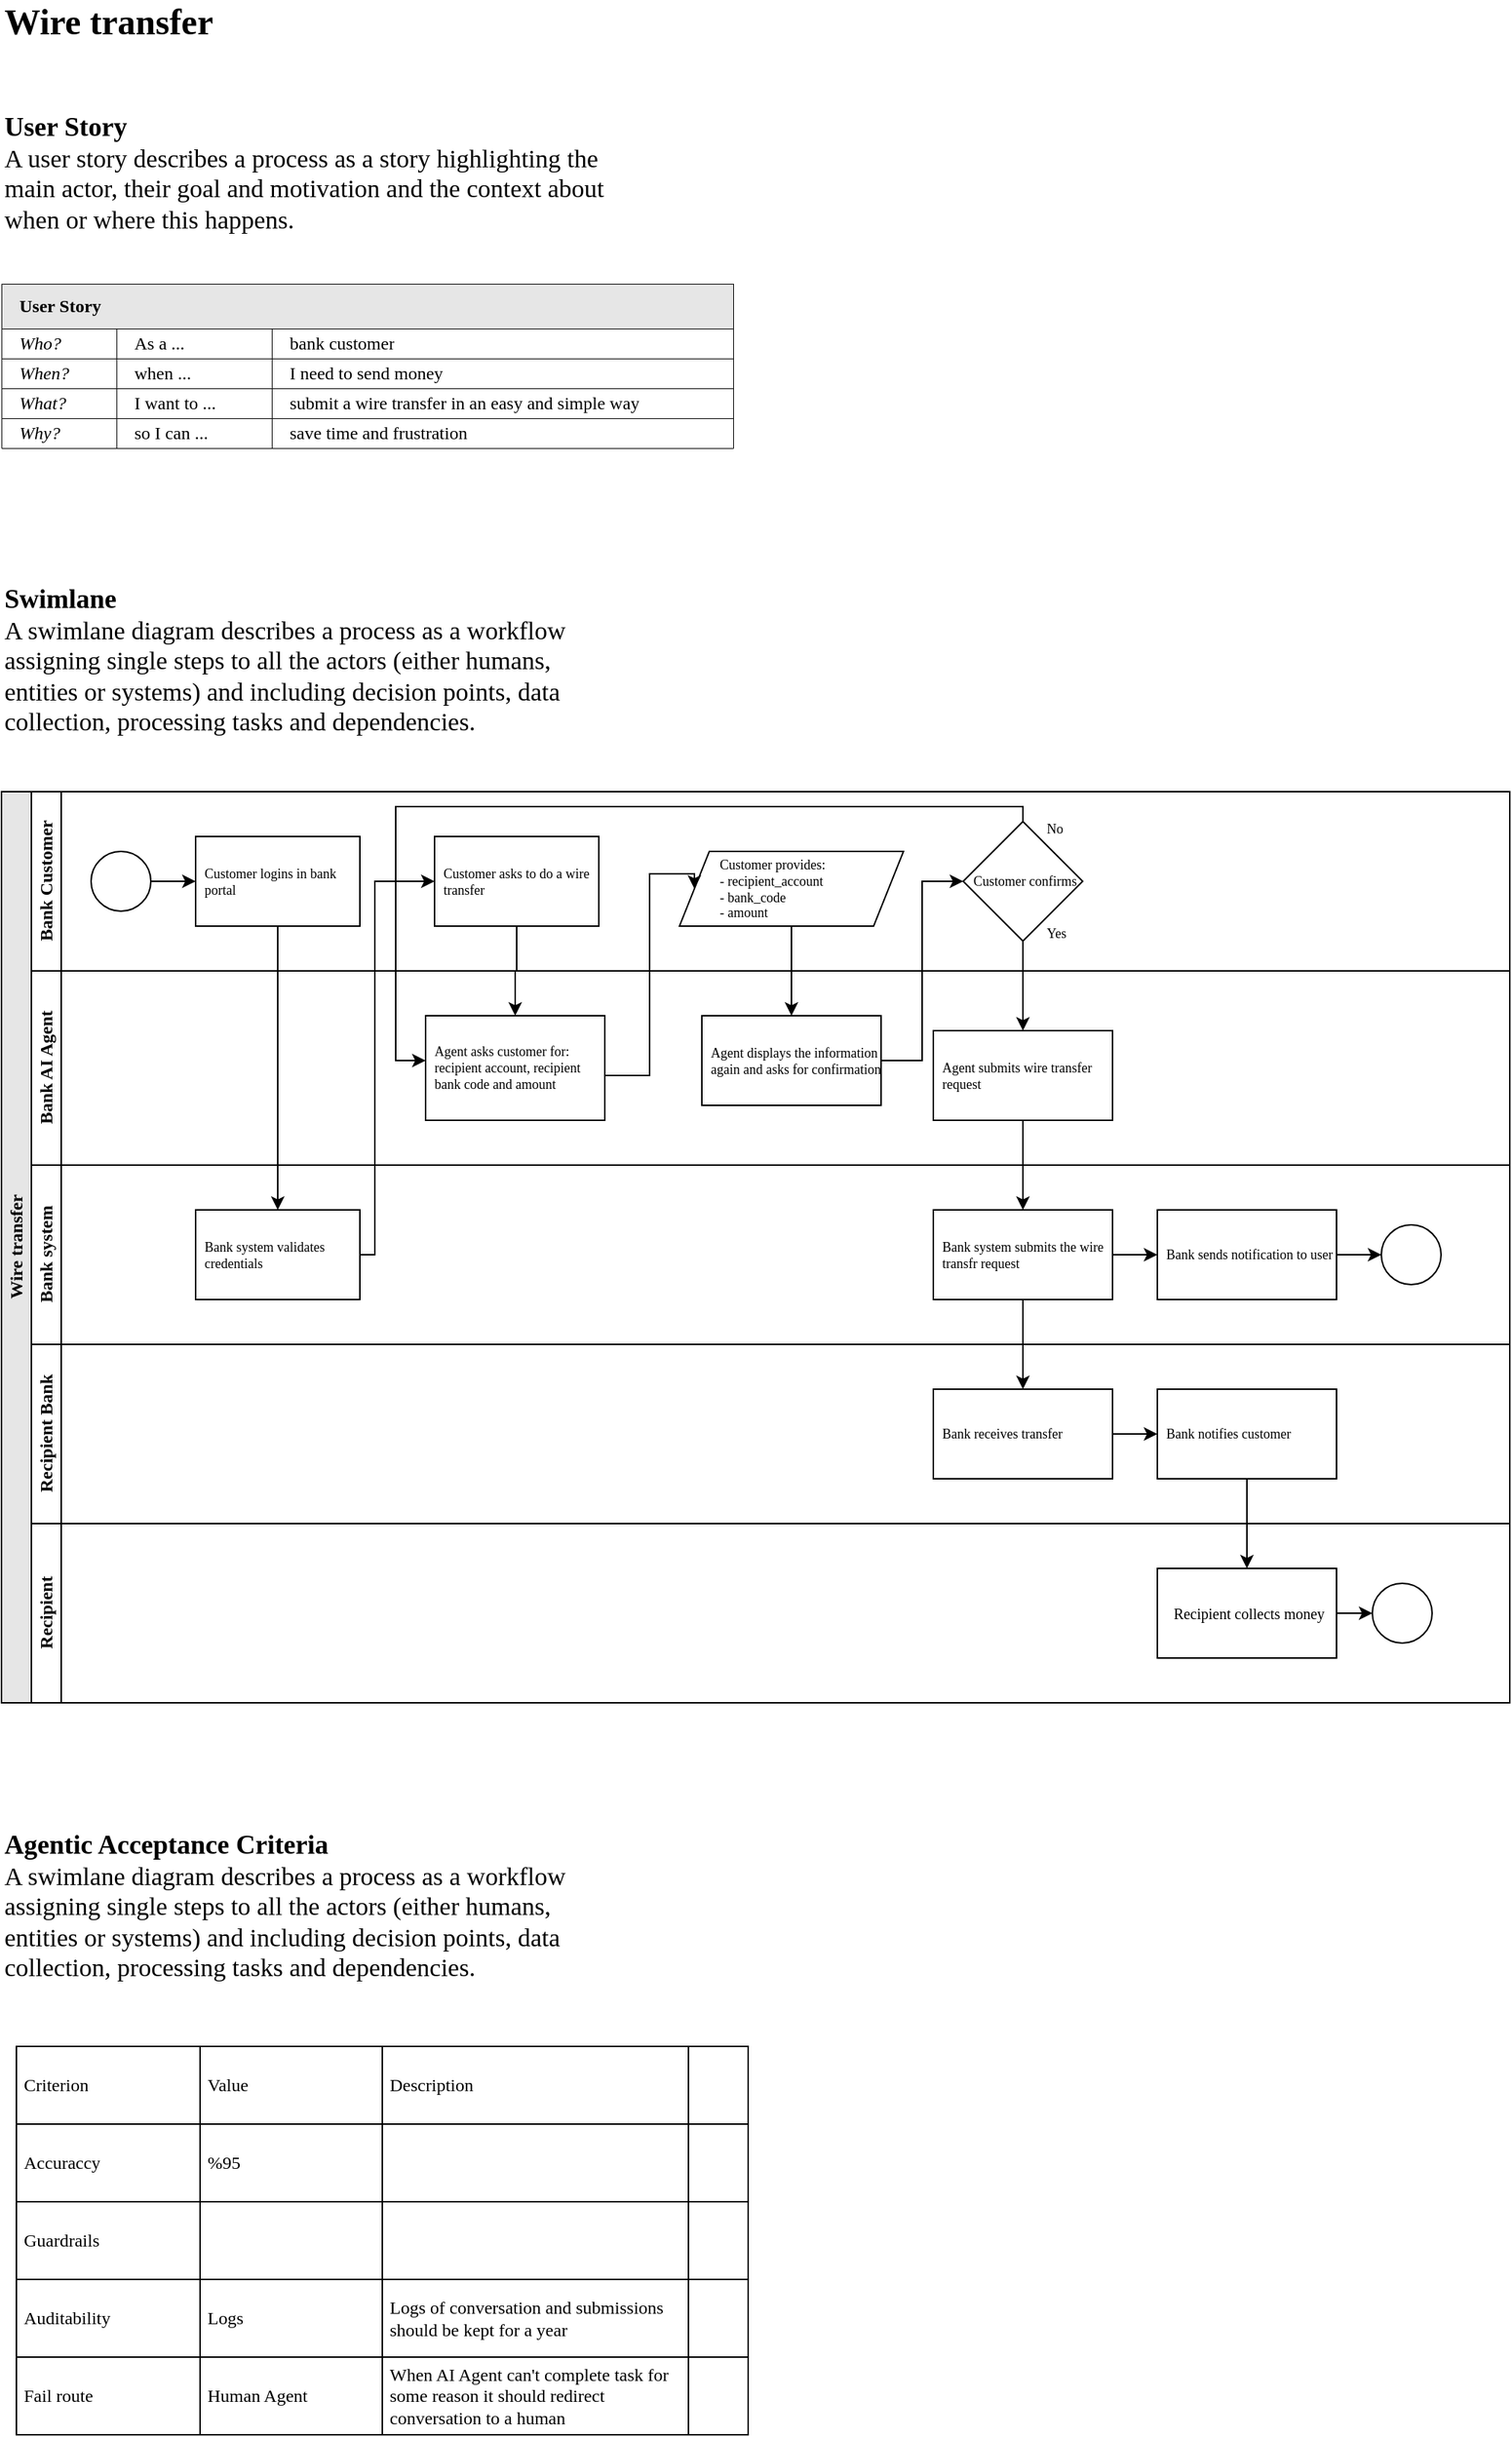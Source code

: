 <mxfile version="28.2.0">
  <diagram id="prtHgNgQTEPvFCAcTncT" name="Page-1">
    <mxGraphModel dx="2102" dy="1342" grid="1" gridSize="10" guides="1" tooltips="1" connect="1" arrows="1" fold="1" page="1" pageScale="1" pageWidth="827" pageHeight="1169" math="0" shadow="0">
      <root>
        <mxCell id="0" />
        <mxCell id="1" parent="0" />
        <mxCell id="dNxyNK7c78bLwvsdeMH5-19" value="Wire transfer" style="swimlane;html=1;childLayout=stackLayout;resizeParent=1;resizeParentMax=0;horizontal=0;startSize=20;horizontalStack=0;fontFamily=IBM Plex Sans;fontSource=https%3A%2F%2Ffonts.googleapis.com%2Fcss%3Ffamily%3DIBM%2BPlex%2BSans;fillColor=#E6E6E6;" parent="1" vertex="1">
          <mxGeometry x="50" y="570" width="1010" height="610" as="geometry" />
        </mxCell>
        <mxCell id="prQDkEr1eViR26II4pkI-5" value="Bank Customer" style="swimlane;html=1;startSize=20;horizontal=0;fontFamily=IBM Plex Sans;fontSource=https%3A%2F%2Ffonts.googleapis.com%2Fcss%3Ffamily%3DIBM%2BPlex%2BSans;" vertex="1" parent="dNxyNK7c78bLwvsdeMH5-19">
          <mxGeometry x="20" width="990" height="120" as="geometry" />
        </mxCell>
        <mxCell id="prQDkEr1eViR26II4pkI-70" style="edgeStyle=orthogonalEdgeStyle;rounded=0;orthogonalLoop=1;jettySize=auto;html=1;" edge="1" parent="prQDkEr1eViR26II4pkI-5" source="dNxyNK7c78bLwvsdeMH5-23" target="prQDkEr1eViR26II4pkI-68">
          <mxGeometry relative="1" as="geometry" />
        </mxCell>
        <mxCell id="dNxyNK7c78bLwvsdeMH5-23" value="" style="ellipse;whiteSpace=wrap;html=1;fontFamily=IBM Plex Sans;fontSource=https%3A%2F%2Ffonts.googleapis.com%2Fcss%3Ffamily%3DIBM%2BPlex%2BSans;spacingRight=0;spacingLeft=4;" parent="prQDkEr1eViR26II4pkI-5" vertex="1">
          <mxGeometry x="40" y="40" width="40" height="40" as="geometry" />
        </mxCell>
        <mxCell id="dNxyNK7c78bLwvsdeMH5-24" value="Customer asks to do a wire transfer" style="rounded=0;whiteSpace=wrap;html=1;fontFamily=IBM Plex Sans;fontSize=9;fontColor=#000000;align=left;fontSource=https%3A%2F%2Ffonts.googleapis.com%2Fcss%3Ffamily%3DIBM%2BPlex%2BSans;spacingRight=0;spacingLeft=4;" parent="prQDkEr1eViR26II4pkI-5" vertex="1">
          <mxGeometry x="270" y="30" width="110" height="60" as="geometry" />
        </mxCell>
        <mxCell id="prQDkEr1eViR26II4pkI-15" value="Customer confirms" style="rhombus;whiteSpace=wrap;html=1;fontFamily=IBM Plex Sans;fontSource=https%3A%2F%2Ffonts.googleapis.com%2Fcss%3Ffamily%3DIBM%2BPlex%2BSans;fontSize=9;align=center;spacingRight=0;spacingLeft=3;" vertex="1" parent="prQDkEr1eViR26II4pkI-5">
          <mxGeometry x="624" y="20" width="80" height="80" as="geometry" />
        </mxCell>
        <mxCell id="prQDkEr1eViR26II4pkI-21" value="&lt;div style=&quot;margin-right: 0px; margin-top: 0px; padding-right: 0px; padding-left: 0px;&quot;&gt;Customer provides:&amp;nbsp;&lt;br&gt;- recipient_account&lt;br&gt;- bank_code&lt;br&gt;- amount&lt;/div&gt;" style="shape=parallelogram;perimeter=parallelogramPerimeter;whiteSpace=wrap;html=1;fixedSize=1;align=left;fontFamily=IBM Plex Sans;fontSource=https%3A%2F%2Ffonts.googleapis.com%2Fcss%3Ffamily%3DIBM%2BPlex%2BSans;fontSize=9;spacingRight=0;spacingLeft=25;" vertex="1" parent="prQDkEr1eViR26II4pkI-5">
          <mxGeometry x="434" y="40" width="150" height="50" as="geometry" />
        </mxCell>
        <mxCell id="prQDkEr1eViR26II4pkI-23" value="No" style="text;html=1;align=left;verticalAlign=middle;whiteSpace=wrap;rounded=0;fontFamily=IBM Plex Sans;fontSource=https%3A%2F%2Ffonts.googleapis.com%2Fcss%3Ffamily%3DIBM%2BPlex%2BSans;fontSize=9;spacingRight=0;spacingLeft=4;" vertex="1" parent="prQDkEr1eViR26II4pkI-5">
          <mxGeometry x="674" y="10" width="60" height="30" as="geometry" />
        </mxCell>
        <mxCell id="prQDkEr1eViR26II4pkI-24" value="Yes" style="text;html=1;align=left;verticalAlign=middle;whiteSpace=wrap;rounded=0;fontFamily=IBM Plex Sans;fontSource=https%3A%2F%2Ffonts.googleapis.com%2Fcss%3Ffamily%3DIBM%2BPlex%2BSans;fontSize=9;spacingRight=0;spacingLeft=4;" vertex="1" parent="prQDkEr1eViR26II4pkI-5">
          <mxGeometry x="674" y="80" width="60" height="30" as="geometry" />
        </mxCell>
        <mxCell id="prQDkEr1eViR26II4pkI-68" value="Customer logins in bank portal" style="rounded=0;whiteSpace=wrap;html=1;fontFamily=IBM Plex Sans;fontSize=9;fontColor=#000000;align=left;fontSource=https%3A%2F%2Ffonts.googleapis.com%2Fcss%3Ffamily%3DIBM%2BPlex%2BSans;spacingRight=0;spacingLeft=4;" vertex="1" parent="prQDkEr1eViR26II4pkI-5">
          <mxGeometry x="110" y="30" width="110" height="60" as="geometry" />
        </mxCell>
        <mxCell id="dNxyNK7c78bLwvsdeMH5-20" value="Bank AI Agent" style="swimlane;html=1;startSize=20;horizontal=0;fontFamily=IBM Plex Sans;fontSource=https%3A%2F%2Ffonts.googleapis.com%2Fcss%3Ffamily%3DIBM%2BPlex%2BSans;" parent="dNxyNK7c78bLwvsdeMH5-19" vertex="1">
          <mxGeometry x="20" y="120" width="990" height="130" as="geometry" />
        </mxCell>
        <mxCell id="prQDkEr1eViR26II4pkI-6" value="Agent asks customer for: recipient account, recipient bank code and amount" style="rounded=0;whiteSpace=wrap;html=1;fontFamily=IBM Plex Sans;fontSource=https%3A%2F%2Ffonts.googleapis.com%2Fcss%3Ffamily%3DIBM%2BPlex%2BSans;fontSize=9;align=left;spacingRight=0;spacingLeft=4;" vertex="1" parent="dNxyNK7c78bLwvsdeMH5-20">
          <mxGeometry x="264" y="30" width="120" height="70" as="geometry" />
        </mxCell>
        <mxCell id="prQDkEr1eViR26II4pkI-12" value="Agent displays the information again and asks for confirmation" style="rounded=0;whiteSpace=wrap;html=1;fontFamily=IBM Plex Sans;fontSource=https%3A%2F%2Ffonts.googleapis.com%2Fcss%3Ffamily%3DIBM%2BPlex%2BSans;fontSize=9;align=left;spacingRight=0;spacingLeft=4;" vertex="1" parent="dNxyNK7c78bLwvsdeMH5-20">
          <mxGeometry x="449" y="30" width="120" height="60" as="geometry" />
        </mxCell>
        <mxCell id="prQDkEr1eViR26II4pkI-17" value="Agent submits wire transfer request" style="rounded=0;whiteSpace=wrap;html=1;fontFamily=IBM Plex Sans;fontSource=https%3A%2F%2Ffonts.googleapis.com%2Fcss%3Ffamily%3DIBM%2BPlex%2BSans;fontSize=9;align=left;spacingRight=0;spacingLeft=4;" vertex="1" parent="dNxyNK7c78bLwvsdeMH5-20">
          <mxGeometry x="604" y="40" width="120" height="60" as="geometry" />
        </mxCell>
        <mxCell id="dNxyNK7c78bLwvsdeMH5-21" value="Bank system" style="swimlane;html=1;startSize=20;horizontal=0;fontFamily=IBM Plex Sans;fontSource=https%3A%2F%2Ffonts.googleapis.com%2Fcss%3Ffamily%3DIBM%2BPlex%2BSans;" parent="dNxyNK7c78bLwvsdeMH5-19" vertex="1">
          <mxGeometry x="20" y="250" width="990" height="120" as="geometry" />
        </mxCell>
        <mxCell id="prQDkEr1eViR26II4pkI-61" style="edgeStyle=orthogonalEdgeStyle;rounded=0;orthogonalLoop=1;jettySize=auto;html=1;entryX=0;entryY=0.5;entryDx=0;entryDy=0;" edge="1" parent="dNxyNK7c78bLwvsdeMH5-21" source="prQDkEr1eViR26II4pkI-18" target="prQDkEr1eViR26II4pkI-60">
          <mxGeometry relative="1" as="geometry" />
        </mxCell>
        <mxCell id="prQDkEr1eViR26II4pkI-18" value="Bank system submits the wire transfr request" style="rounded=0;whiteSpace=wrap;html=1;fontFamily=IBM Plex Sans;fontSource=https%3A%2F%2Ffonts.googleapis.com%2Fcss%3Ffamily%3DIBM%2BPlex%2BSans;fontSize=9;align=left;spacingRight=0;spacingLeft=4;" vertex="1" parent="dNxyNK7c78bLwvsdeMH5-21">
          <mxGeometry x="604" y="30" width="120" height="60" as="geometry" />
        </mxCell>
        <mxCell id="prQDkEr1eViR26II4pkI-67" style="edgeStyle=orthogonalEdgeStyle;rounded=0;orthogonalLoop=1;jettySize=auto;html=1;" edge="1" parent="dNxyNK7c78bLwvsdeMH5-21" source="prQDkEr1eViR26II4pkI-60" target="prQDkEr1eViR26II4pkI-66">
          <mxGeometry relative="1" as="geometry" />
        </mxCell>
        <mxCell id="prQDkEr1eViR26II4pkI-60" value="Bank sends notification to user" style="rounded=0;whiteSpace=wrap;html=1;fontFamily=IBM Plex Sans;fontSource=https%3A%2F%2Ffonts.googleapis.com%2Fcss%3Ffamily%3DIBM%2BPlex%2BSans;fontSize=9;align=left;spacingRight=0;spacingLeft=4;" vertex="1" parent="dNxyNK7c78bLwvsdeMH5-21">
          <mxGeometry x="754" y="30" width="120" height="60" as="geometry" />
        </mxCell>
        <mxCell id="prQDkEr1eViR26II4pkI-66" value="" style="ellipse;whiteSpace=wrap;html=1;fontFamily=IBM Plex Sans;fontSource=https%3A%2F%2Ffonts.googleapis.com%2Fcss%3Ffamily%3DIBM%2BPlex%2BSans;spacingRight=0;spacingLeft=4;" vertex="1" parent="dNxyNK7c78bLwvsdeMH5-21">
          <mxGeometry x="904" y="40" width="40" height="40" as="geometry" />
        </mxCell>
        <mxCell id="prQDkEr1eViR26II4pkI-69" value="Bank system validates credentials" style="rounded=0;whiteSpace=wrap;html=1;fontFamily=IBM Plex Sans;fontSize=9;fontColor=#000000;align=left;fontSource=https%3A%2F%2Ffonts.googleapis.com%2Fcss%3Ffamily%3DIBM%2BPlex%2BSans;spacingRight=0;spacingLeft=4;" vertex="1" parent="dNxyNK7c78bLwvsdeMH5-21">
          <mxGeometry x="110" y="30" width="110" height="60" as="geometry" />
        </mxCell>
        <mxCell id="prQDkEr1eViR26II4pkI-28" value="Recipient Bank" style="swimlane;html=1;startSize=20;horizontal=0;fontFamily=IBM Plex Sans;fontSource=https%3A%2F%2Ffonts.googleapis.com%2Fcss%3Ffamily%3DIBM%2BPlex%2BSans;" vertex="1" parent="dNxyNK7c78bLwvsdeMH5-19">
          <mxGeometry x="20" y="370" width="990" height="120" as="geometry" />
        </mxCell>
        <mxCell id="prQDkEr1eViR26II4pkI-62" style="edgeStyle=orthogonalEdgeStyle;rounded=0;orthogonalLoop=1;jettySize=auto;html=1;" edge="1" parent="prQDkEr1eViR26II4pkI-28" source="prQDkEr1eViR26II4pkI-30" target="prQDkEr1eViR26II4pkI-59">
          <mxGeometry relative="1" as="geometry" />
        </mxCell>
        <mxCell id="prQDkEr1eViR26II4pkI-30" value="Bank receives transfer" style="rounded=0;whiteSpace=wrap;html=1;fontFamily=IBM Plex Sans;fontSource=https%3A%2F%2Ffonts.googleapis.com%2Fcss%3Ffamily%3DIBM%2BPlex%2BSans;fontSize=9;align=left;spacingRight=0;spacingLeft=4;" vertex="1" parent="prQDkEr1eViR26II4pkI-28">
          <mxGeometry x="604" y="30" width="120" height="60" as="geometry" />
        </mxCell>
        <mxCell id="prQDkEr1eViR26II4pkI-59" value="Bank notifies customer" style="rounded=0;whiteSpace=wrap;html=1;fontFamily=IBM Plex Sans;fontSource=https%3A%2F%2Ffonts.googleapis.com%2Fcss%3Ffamily%3DIBM%2BPlex%2BSans;fontSize=9;align=left;spacingRight=0;spacingLeft=4;" vertex="1" parent="prQDkEr1eViR26II4pkI-28">
          <mxGeometry x="754" y="30" width="120" height="60" as="geometry" />
        </mxCell>
        <mxCell id="prQDkEr1eViR26II4pkI-31" value="Recipient" style="swimlane;html=1;startSize=20;horizontal=0;fontFamily=IBM Plex Sans;fontSource=https%3A%2F%2Ffonts.googleapis.com%2Fcss%3Ffamily%3DIBM%2BPlex%2BSans;" vertex="1" parent="dNxyNK7c78bLwvsdeMH5-19">
          <mxGeometry x="20" y="490" width="990" height="120" as="geometry" />
        </mxCell>
        <mxCell id="prQDkEr1eViR26II4pkI-57" value="" style="ellipse;whiteSpace=wrap;html=1;fontFamily=IBM Plex Sans;fontSource=https%3A%2F%2Ffonts.googleapis.com%2Fcss%3Ffamily%3DIBM%2BPlex%2BSans;spacingRight=0;spacingLeft=4;" vertex="1" parent="prQDkEr1eViR26II4pkI-31">
          <mxGeometry x="898" y="40" width="40" height="40" as="geometry" />
        </mxCell>
        <mxCell id="prQDkEr1eViR26II4pkI-65" style="edgeStyle=orthogonalEdgeStyle;rounded=0;orthogonalLoop=1;jettySize=auto;html=1;exitX=1;exitY=0.5;exitDx=0;exitDy=0;entryX=0;entryY=0.5;entryDx=0;entryDy=0;" edge="1" parent="prQDkEr1eViR26II4pkI-31" source="prQDkEr1eViR26II4pkI-63" target="prQDkEr1eViR26II4pkI-57">
          <mxGeometry relative="1" as="geometry" />
        </mxCell>
        <mxCell id="prQDkEr1eViR26II4pkI-63" value="Recipient collects money" style="rounded=0;whiteSpace=wrap;html=1;fontFamily=IBM Plex Sans;fontSource=https%3A%2F%2Ffonts.googleapis.com%2Fcss%3Ffamily%3DIBM%2BPlex%2BSans;fontSize=10;spacingLeft=3;" vertex="1" parent="prQDkEr1eViR26II4pkI-31">
          <mxGeometry x="754" y="30" width="120" height="60" as="geometry" />
        </mxCell>
        <mxCell id="prQDkEr1eViR26II4pkI-10" style="edgeStyle=orthogonalEdgeStyle;rounded=0;orthogonalLoop=1;jettySize=auto;html=1;exitX=0.5;exitY=1;exitDx=0;exitDy=0;entryX=0.5;entryY=0;entryDx=0;entryDy=0;fontFamily=IBM Plex Sans;fontSource=https%3A%2F%2Ffonts.googleapis.com%2Fcss%3Ffamily%3DIBM%2BPlex%2BSans;fontSize=9;align=left;spacingRight=0;spacingLeft=4;" edge="1" parent="dNxyNK7c78bLwvsdeMH5-19" source="dNxyNK7c78bLwvsdeMH5-24" target="prQDkEr1eViR26II4pkI-6">
          <mxGeometry relative="1" as="geometry" />
        </mxCell>
        <mxCell id="prQDkEr1eViR26II4pkI-16" style="edgeStyle=orthogonalEdgeStyle;rounded=0;orthogonalLoop=1;jettySize=auto;html=1;entryX=0;entryY=0.5;entryDx=0;entryDy=0;fontFamily=IBM Plex Sans;fontSource=https%3A%2F%2Ffonts.googleapis.com%2Fcss%3Ffamily%3DIBM%2BPlex%2BSans;fontSize=9;align=left;spacingRight=0;spacingLeft=4;" edge="1" parent="dNxyNK7c78bLwvsdeMH5-19" source="prQDkEr1eViR26II4pkI-12" target="prQDkEr1eViR26II4pkI-15">
          <mxGeometry relative="1" as="geometry" />
        </mxCell>
        <mxCell id="prQDkEr1eViR26II4pkI-20" style="edgeStyle=orthogonalEdgeStyle;rounded=0;orthogonalLoop=1;jettySize=auto;html=1;fontFamily=IBM Plex Sans;fontSource=https%3A%2F%2Ffonts.googleapis.com%2Fcss%3Ffamily%3DIBM%2BPlex%2BSans;fontSize=9;align=left;spacingRight=0;spacingLeft=4;" edge="1" parent="dNxyNK7c78bLwvsdeMH5-19" source="prQDkEr1eViR26II4pkI-15">
          <mxGeometry relative="1" as="geometry">
            <mxPoint x="284" y="180" as="targetPoint" />
            <Array as="points">
              <mxPoint x="684" y="10" />
              <mxPoint x="264" y="10" />
              <mxPoint x="264" y="180" />
              <mxPoint x="284" y="180" />
            </Array>
          </mxGeometry>
        </mxCell>
        <mxCell id="prQDkEr1eViR26II4pkI-22" style="edgeStyle=orthogonalEdgeStyle;rounded=0;orthogonalLoop=1;jettySize=auto;html=1;entryX=0;entryY=0.5;entryDx=0;entryDy=0;fontFamily=IBM Plex Sans;fontSource=https%3A%2F%2Ffonts.googleapis.com%2Fcss%3Ffamily%3DIBM%2BPlex%2BSans;fontSize=9;align=left;spacingRight=0;spacingLeft=4;" edge="1" parent="dNxyNK7c78bLwvsdeMH5-19" source="prQDkEr1eViR26II4pkI-6" target="prQDkEr1eViR26II4pkI-21">
          <mxGeometry relative="1" as="geometry">
            <Array as="points">
              <mxPoint x="434" y="190" />
              <mxPoint x="434" y="55" />
            </Array>
          </mxGeometry>
        </mxCell>
        <mxCell id="prQDkEr1eViR26II4pkI-25" style="edgeStyle=orthogonalEdgeStyle;rounded=0;orthogonalLoop=1;jettySize=auto;html=1;entryX=0.5;entryY=0;entryDx=0;entryDy=0;fontFamily=IBM Plex Sans;fontSource=https%3A%2F%2Ffonts.googleapis.com%2Fcss%3Ffamily%3DIBM%2BPlex%2BSans;fontSize=9;align=left;spacingRight=0;spacingLeft=4;" edge="1" parent="dNxyNK7c78bLwvsdeMH5-19" source="prQDkEr1eViR26II4pkI-15" target="prQDkEr1eViR26II4pkI-17">
          <mxGeometry relative="1" as="geometry" />
        </mxCell>
        <mxCell id="prQDkEr1eViR26II4pkI-26" style="edgeStyle=orthogonalEdgeStyle;rounded=0;orthogonalLoop=1;jettySize=auto;html=1;entryX=0.5;entryY=0;entryDx=0;entryDy=0;fontFamily=IBM Plex Sans;fontSource=https%3A%2F%2Ffonts.googleapis.com%2Fcss%3Ffamily%3DIBM%2BPlex%2BSans;fontSize=9;align=left;spacingRight=0;spacingLeft=4;" edge="1" parent="dNxyNK7c78bLwvsdeMH5-19" source="prQDkEr1eViR26II4pkI-17" target="prQDkEr1eViR26II4pkI-18">
          <mxGeometry relative="1" as="geometry" />
        </mxCell>
        <mxCell id="prQDkEr1eViR26II4pkI-27" style="edgeStyle=orthogonalEdgeStyle;rounded=0;orthogonalLoop=1;jettySize=auto;html=1;entryX=0.5;entryY=0;entryDx=0;entryDy=0;fontFamily=IBM Plex Sans;fontSource=https%3A%2F%2Ffonts.googleapis.com%2Fcss%3Ffamily%3DIBM%2BPlex%2BSans;fontSize=9;align=left;spacingRight=0;spacingLeft=4;" edge="1" parent="dNxyNK7c78bLwvsdeMH5-19" source="prQDkEr1eViR26II4pkI-21" target="prQDkEr1eViR26II4pkI-12">
          <mxGeometry relative="1" as="geometry" />
        </mxCell>
        <mxCell id="prQDkEr1eViR26II4pkI-58" style="edgeStyle=orthogonalEdgeStyle;rounded=0;orthogonalLoop=1;jettySize=auto;html=1;entryX=0.5;entryY=0;entryDx=0;entryDy=0;" edge="1" parent="dNxyNK7c78bLwvsdeMH5-19" source="prQDkEr1eViR26II4pkI-18" target="prQDkEr1eViR26II4pkI-30">
          <mxGeometry relative="1" as="geometry" />
        </mxCell>
        <mxCell id="prQDkEr1eViR26II4pkI-64" style="edgeStyle=orthogonalEdgeStyle;rounded=0;orthogonalLoop=1;jettySize=auto;html=1;entryX=0.5;entryY=0;entryDx=0;entryDy=0;" edge="1" parent="dNxyNK7c78bLwvsdeMH5-19" source="prQDkEr1eViR26II4pkI-59" target="prQDkEr1eViR26II4pkI-63">
          <mxGeometry relative="1" as="geometry" />
        </mxCell>
        <mxCell id="prQDkEr1eViR26II4pkI-71" style="edgeStyle=orthogonalEdgeStyle;rounded=0;orthogonalLoop=1;jettySize=auto;html=1;entryX=0.5;entryY=0;entryDx=0;entryDy=0;" edge="1" parent="dNxyNK7c78bLwvsdeMH5-19" source="prQDkEr1eViR26II4pkI-68" target="prQDkEr1eViR26II4pkI-69">
          <mxGeometry relative="1" as="geometry" />
        </mxCell>
        <mxCell id="prQDkEr1eViR26II4pkI-73" style="edgeStyle=orthogonalEdgeStyle;rounded=0;orthogonalLoop=1;jettySize=auto;html=1;entryX=0;entryY=0.5;entryDx=0;entryDy=0;" edge="1" parent="dNxyNK7c78bLwvsdeMH5-19" source="prQDkEr1eViR26II4pkI-69" target="dNxyNK7c78bLwvsdeMH5-24">
          <mxGeometry relative="1" as="geometry">
            <Array as="points">
              <mxPoint x="250" y="310" />
              <mxPoint x="250" y="60" />
            </Array>
          </mxGeometry>
        </mxCell>
        <mxCell id="prQDkEr1eViR26II4pkI-74" value="&lt;div align=&quot;left&quot;&gt;Wire transfer&lt;/div&gt;" style="text;html=1;align=left;verticalAlign=middle;whiteSpace=wrap;rounded=0;fontFamily=IBM Plex Sans;fontSource=https%3A%2F%2Ffonts.googleapis.com%2Fcss%3Ffamily%3DIBM%2BPlex%2BSans;fontStyle=1;fontSize=24;" vertex="1" parent="1">
          <mxGeometry x="50" y="40" width="160" height="30" as="geometry" />
        </mxCell>
        <mxCell id="prQDkEr1eViR26II4pkI-75" value="" style="group;fontFamily=IBM Plex Sans;fontSource=https%3A%2F%2Ffonts.googleapis.com%2Fcss%3Ffamily%3DIBM%2BPlex%2BSans;" vertex="1" connectable="0" parent="1">
          <mxGeometry x="50" y="230" width="490" height="110" as="geometry" />
        </mxCell>
        <mxCell id="prQDkEr1eViR26II4pkI-76" value="&lt;div align=&quot;left&quot;&gt;User Story&lt;/div&gt;" style="rounded=0;whiteSpace=wrap;html=1;strokeWidth=0.5;align=left;spacingLeft=10;fillStyle=solid;gradientColor=none;fillColor=light-dark(#E6E6E6,#EDEDED);fontStyle=1;fontFamily=IBM Plex Sans;fontSource=https%3A%2F%2Ffonts.googleapis.com%2Fcss%3Ffamily%3DIBM%2BPlex%2BSans;" vertex="1" parent="prQDkEr1eViR26II4pkI-75">
          <mxGeometry width="490" height="30" as="geometry" />
        </mxCell>
        <mxCell id="prQDkEr1eViR26II4pkI-77" value="" style="shape=table;startSize=0;container=1;collapsible=0;childLayout=tableLayout;strokeWidth=0.5;fontFamily=IBM Plex Sans;fontSource=https%3A%2F%2Ffonts.googleapis.com%2Fcss%3Ffamily%3DIBM%2BPlex%2BSans;" vertex="1" parent="prQDkEr1eViR26II4pkI-75">
          <mxGeometry y="30" width="490" height="80" as="geometry" />
        </mxCell>
        <mxCell id="prQDkEr1eViR26II4pkI-78" value="" style="shape=tableRow;horizontal=0;startSize=0;swimlaneHead=0;swimlaneBody=0;strokeColor=inherit;top=0;left=0;bottom=0;right=0;collapsible=0;dropTarget=0;fillColor=none;points=[[0,0.5],[1,0.5]];portConstraint=eastwest;strokeWidth=0.5;fontFamily=IBM Plex Sans;fontSource=https%3A%2F%2Ffonts.googleapis.com%2Fcss%3Ffamily%3DIBM%2BPlex%2BSans;" vertex="1" parent="prQDkEr1eViR26II4pkI-77">
          <mxGeometry width="490" height="20" as="geometry" />
        </mxCell>
        <mxCell id="prQDkEr1eViR26II4pkI-79" value="Who?&amp;nbsp;" style="shape=partialRectangle;html=1;whiteSpace=wrap;connectable=0;strokeColor=inherit;overflow=hidden;fillColor=none;top=0;left=0;bottom=0;right=0;pointerEvents=1;align=left;spacingLeft=10;strokeWidth=0.5;fontFamily=IBM Plex Sans;fontSource=https%3A%2F%2Ffonts.googleapis.com%2Fcss%3Ffamily%3DIBM%2BPlex%2BSans;fontStyle=2" vertex="1" parent="prQDkEr1eViR26II4pkI-78">
          <mxGeometry width="77" height="20" as="geometry">
            <mxRectangle width="77" height="20" as="alternateBounds" />
          </mxGeometry>
        </mxCell>
        <mxCell id="prQDkEr1eViR26II4pkI-80" value="As a ..." style="shape=partialRectangle;html=1;whiteSpace=wrap;connectable=0;strokeColor=inherit;overflow=hidden;fillColor=none;top=0;left=0;bottom=0;right=0;pointerEvents=1;align=left;spacingLeft=10;strokeWidth=0.5;fontFamily=IBM Plex Sans;fontSource=https%3A%2F%2Ffonts.googleapis.com%2Fcss%3Ffamily%3DIBM%2BPlex%2BSans;" vertex="1" parent="prQDkEr1eViR26II4pkI-78">
          <mxGeometry x="77" width="104" height="20" as="geometry">
            <mxRectangle width="104" height="20" as="alternateBounds" />
          </mxGeometry>
        </mxCell>
        <mxCell id="prQDkEr1eViR26II4pkI-81" value="bank customer" style="shape=partialRectangle;html=1;whiteSpace=wrap;connectable=0;strokeColor=inherit;overflow=hidden;fillColor=none;top=0;left=0;bottom=0;right=0;pointerEvents=1;align=left;spacingLeft=10;strokeWidth=0.5;fontFamily=IBM Plex Sans;fontSource=https%3A%2F%2Ffonts.googleapis.com%2Fcss%3Ffamily%3DIBM%2BPlex%2BSans;" vertex="1" parent="prQDkEr1eViR26II4pkI-78">
          <mxGeometry x="181" width="309" height="20" as="geometry">
            <mxRectangle width="309" height="20" as="alternateBounds" />
          </mxGeometry>
        </mxCell>
        <mxCell id="prQDkEr1eViR26II4pkI-82" value="" style="shape=tableRow;horizontal=0;startSize=0;swimlaneHead=0;swimlaneBody=0;strokeColor=inherit;top=0;left=0;bottom=0;right=0;collapsible=0;dropTarget=0;fillColor=none;points=[[0,0.5],[1,0.5]];portConstraint=eastwest;strokeWidth=0.5;fontFamily=IBM Plex Sans;fontSource=https%3A%2F%2Ffonts.googleapis.com%2Fcss%3Ffamily%3DIBM%2BPlex%2BSans;" vertex="1" parent="prQDkEr1eViR26II4pkI-77">
          <mxGeometry y="20" width="490" height="20" as="geometry" />
        </mxCell>
        <mxCell id="prQDkEr1eViR26II4pkI-83" value="&lt;i&gt;When?&amp;nbsp;&lt;/i&gt;" style="shape=partialRectangle;html=1;whiteSpace=wrap;connectable=0;strokeColor=inherit;overflow=hidden;fillColor=none;top=0;left=0;bottom=0;right=0;pointerEvents=1;align=left;spacingLeft=10;strokeWidth=0.5;fontFamily=IBM Plex Sans;fontSource=https%3A%2F%2Ffonts.googleapis.com%2Fcss%3Ffamily%3DIBM%2BPlex%2BSans;" vertex="1" parent="prQDkEr1eViR26II4pkI-82">
          <mxGeometry width="77" height="20" as="geometry">
            <mxRectangle width="77" height="20" as="alternateBounds" />
          </mxGeometry>
        </mxCell>
        <mxCell id="prQDkEr1eViR26II4pkI-84" value="when ..." style="shape=partialRectangle;html=1;whiteSpace=wrap;connectable=0;strokeColor=inherit;overflow=hidden;fillColor=none;top=0;left=0;bottom=0;right=0;pointerEvents=1;align=left;spacingLeft=10;strokeWidth=0.5;fontFamily=IBM Plex Sans;fontSource=https%3A%2F%2Ffonts.googleapis.com%2Fcss%3Ffamily%3DIBM%2BPlex%2BSans;" vertex="1" parent="prQDkEr1eViR26II4pkI-82">
          <mxGeometry x="77" width="104" height="20" as="geometry">
            <mxRectangle width="104" height="20" as="alternateBounds" />
          </mxGeometry>
        </mxCell>
        <mxCell id="prQDkEr1eViR26II4pkI-85" value="I need to send money" style="shape=partialRectangle;html=1;whiteSpace=wrap;connectable=0;strokeColor=inherit;overflow=hidden;fillColor=none;top=0;left=0;bottom=0;right=0;pointerEvents=1;align=left;spacingLeft=10;strokeWidth=0.5;fontFamily=IBM Plex Sans;fontSource=https%3A%2F%2Ffonts.googleapis.com%2Fcss%3Ffamily%3DIBM%2BPlex%2BSans;" vertex="1" parent="prQDkEr1eViR26II4pkI-82">
          <mxGeometry x="181" width="309" height="20" as="geometry">
            <mxRectangle width="309" height="20" as="alternateBounds" />
          </mxGeometry>
        </mxCell>
        <mxCell id="prQDkEr1eViR26II4pkI-86" value="" style="shape=tableRow;horizontal=0;startSize=0;swimlaneHead=0;swimlaneBody=0;strokeColor=inherit;top=0;left=0;bottom=0;right=0;collapsible=0;dropTarget=0;fillColor=none;points=[[0,0.5],[1,0.5]];portConstraint=eastwest;strokeWidth=0.5;fontFamily=IBM Plex Sans;fontSource=https%3A%2F%2Ffonts.googleapis.com%2Fcss%3Ffamily%3DIBM%2BPlex%2BSans;" vertex="1" parent="prQDkEr1eViR26II4pkI-77">
          <mxGeometry y="40" width="490" height="20" as="geometry" />
        </mxCell>
        <mxCell id="prQDkEr1eViR26II4pkI-87" value="&lt;div&gt;What?&amp;nbsp;&lt;/div&gt;&lt;div&gt;&lt;br&gt;&lt;/div&gt;" style="shape=partialRectangle;html=1;whiteSpace=wrap;connectable=0;strokeColor=inherit;overflow=hidden;fillColor=none;top=0;left=0;bottom=0;right=0;pointerEvents=1;align=left;spacingLeft=10;strokeWidth=0.5;fontFamily=IBM Plex Sans;fontSource=https%3A%2F%2Ffonts.googleapis.com%2Fcss%3Ffamily%3DIBM%2BPlex%2BSans;fontStyle=2" vertex="1" parent="prQDkEr1eViR26II4pkI-86">
          <mxGeometry width="77" height="20" as="geometry">
            <mxRectangle width="77" height="20" as="alternateBounds" />
          </mxGeometry>
        </mxCell>
        <mxCell id="prQDkEr1eViR26II4pkI-88" value="I want to ..." style="shape=partialRectangle;html=1;whiteSpace=wrap;connectable=0;strokeColor=inherit;overflow=hidden;fillColor=none;top=0;left=0;bottom=0;right=0;pointerEvents=1;align=left;spacingLeft=10;strokeWidth=0.5;fontFamily=IBM Plex Sans;fontSource=https%3A%2F%2Ffonts.googleapis.com%2Fcss%3Ffamily%3DIBM%2BPlex%2BSans;" vertex="1" parent="prQDkEr1eViR26II4pkI-86">
          <mxGeometry x="77" width="104" height="20" as="geometry">
            <mxRectangle width="104" height="20" as="alternateBounds" />
          </mxGeometry>
        </mxCell>
        <mxCell id="prQDkEr1eViR26II4pkI-89" value="submit a wire transfer in an easy and simple way" style="shape=partialRectangle;html=1;whiteSpace=wrap;connectable=0;strokeColor=inherit;overflow=hidden;fillColor=none;top=0;left=0;bottom=0;right=0;pointerEvents=1;align=left;spacingLeft=10;strokeWidth=0.5;fontFamily=IBM Plex Sans;fontSource=https%3A%2F%2Ffonts.googleapis.com%2Fcss%3Ffamily%3DIBM%2BPlex%2BSans;" vertex="1" parent="prQDkEr1eViR26II4pkI-86">
          <mxGeometry x="181" width="309" height="20" as="geometry">
            <mxRectangle width="309" height="20" as="alternateBounds" />
          </mxGeometry>
        </mxCell>
        <mxCell id="prQDkEr1eViR26II4pkI-90" value="" style="shape=tableRow;horizontal=0;startSize=0;swimlaneHead=0;swimlaneBody=0;strokeColor=inherit;top=0;left=0;bottom=0;right=0;collapsible=0;dropTarget=0;fillColor=none;points=[[0,0.5],[1,0.5]];portConstraint=eastwest;strokeWidth=0.5;fontFamily=IBM Plex Sans;fontSource=https%3A%2F%2Ffonts.googleapis.com%2Fcss%3Ffamily%3DIBM%2BPlex%2BSans;" vertex="1" parent="prQDkEr1eViR26II4pkI-77">
          <mxGeometry y="60" width="490" height="20" as="geometry" />
        </mxCell>
        <mxCell id="prQDkEr1eViR26II4pkI-91" value="Why?&amp;nbsp;" style="shape=partialRectangle;html=1;whiteSpace=wrap;connectable=0;strokeColor=inherit;overflow=hidden;fillColor=none;top=0;left=0;bottom=0;right=0;pointerEvents=1;align=left;spacingLeft=10;strokeWidth=0.5;fontFamily=IBM Plex Sans;fontSource=https%3A%2F%2Ffonts.googleapis.com%2Fcss%3Ffamily%3DIBM%2BPlex%2BSans;fontStyle=2" vertex="1" parent="prQDkEr1eViR26II4pkI-90">
          <mxGeometry width="77" height="20" as="geometry">
            <mxRectangle width="77" height="20" as="alternateBounds" />
          </mxGeometry>
        </mxCell>
        <mxCell id="prQDkEr1eViR26II4pkI-92" value="so I can ..." style="shape=partialRectangle;html=1;whiteSpace=wrap;connectable=0;strokeColor=inherit;overflow=hidden;fillColor=none;top=0;left=0;bottom=0;right=0;pointerEvents=1;align=left;spacingLeft=10;strokeWidth=0.5;fontFamily=IBM Plex Sans;fontSource=https%3A%2F%2Ffonts.googleapis.com%2Fcss%3Ffamily%3DIBM%2BPlex%2BSans;" vertex="1" parent="prQDkEr1eViR26II4pkI-90">
          <mxGeometry x="77" width="104" height="20" as="geometry">
            <mxRectangle width="104" height="20" as="alternateBounds" />
          </mxGeometry>
        </mxCell>
        <mxCell id="prQDkEr1eViR26II4pkI-93" value="save time and frustration" style="shape=partialRectangle;html=1;whiteSpace=wrap;connectable=0;strokeColor=inherit;overflow=hidden;fillColor=none;top=0;left=0;bottom=0;right=0;pointerEvents=1;align=left;spacingLeft=10;strokeWidth=0.5;fontFamily=IBM Plex Sans;fontSource=https%3A%2F%2Ffonts.googleapis.com%2Fcss%3Ffamily%3DIBM%2BPlex%2BSans;" vertex="1" parent="prQDkEr1eViR26II4pkI-90">
          <mxGeometry x="181" width="309" height="20" as="geometry">
            <mxRectangle width="309" height="20" as="alternateBounds" />
          </mxGeometry>
        </mxCell>
        <mxCell id="prQDkEr1eViR26II4pkI-96" value="User Story" style="text;html=1;align=left;verticalAlign=middle;whiteSpace=wrap;rounded=0;fontFamily=IBM Plex Sans;fontSource=https%3A%2F%2Ffonts.googleapis.com%2Fcss%3Ffamily%3DIBM%2BPlex%2BSans;fontStyle=1;fontSize=18;" vertex="1" parent="1">
          <mxGeometry x="50" y="110" width="160" height="30" as="geometry" />
        </mxCell>
        <mxCell id="prQDkEr1eViR26II4pkI-97" value="&lt;div&gt;A user story describes a process as a story highlighting the main actor, their goal and motivation and the context about when or where this happens.&amp;nbsp;&lt;/div&gt;" style="text;html=1;align=left;verticalAlign=top;whiteSpace=wrap;rounded=0;fontFamily=IBM Plex Sans;fontSource=https%3A%2F%2Ffonts.googleapis.com%2Fcss%3Ffamily%3DIBM%2BPlex%2BSans;fontStyle=0;fontSize=17;labelPosition=center;verticalLabelPosition=middle;" vertex="1" parent="1">
          <mxGeometry x="50" y="130" width="420" height="70" as="geometry" />
        </mxCell>
        <mxCell id="prQDkEr1eViR26II4pkI-98" value="Swimlane" style="text;html=1;align=left;verticalAlign=middle;whiteSpace=wrap;rounded=0;fontFamily=IBM Plex Sans;fontSource=https%3A%2F%2Ffonts.googleapis.com%2Fcss%3Ffamily%3DIBM%2BPlex%2BSans;fontStyle=1;fontSize=18;" vertex="1" parent="1">
          <mxGeometry x="50" y="426" width="160" height="30" as="geometry" />
        </mxCell>
        <mxCell id="prQDkEr1eViR26II4pkI-99" value="A swimlane diagram describes a process as a workflow assigning single steps to all the actors (either humans, entities or systems) and including decision points, data collection, processing tasks and dependencies." style="text;html=1;align=left;verticalAlign=top;whiteSpace=wrap;rounded=0;fontFamily=IBM Plex Sans;fontSource=https%3A%2F%2Ffonts.googleapis.com%2Fcss%3Ffamily%3DIBM%2BPlex%2BSans;fontStyle=0;fontSize=17;labelPosition=center;verticalLabelPosition=middle;" vertex="1" parent="1">
          <mxGeometry x="50" y="446" width="420" height="70" as="geometry" />
        </mxCell>
        <mxCell id="prQDkEr1eViR26II4pkI-100" value="Agentic Acceptance Criteria" style="text;html=1;align=left;verticalAlign=middle;whiteSpace=wrap;rounded=0;fontFamily=IBM Plex Sans;fontSource=https%3A%2F%2Ffonts.googleapis.com%2Fcss%3Ffamily%3DIBM%2BPlex%2BSans;fontStyle=1;fontSize=18;" vertex="1" parent="1">
          <mxGeometry x="50" y="1260" width="320" height="30" as="geometry" />
        </mxCell>
        <mxCell id="prQDkEr1eViR26II4pkI-101" value="A swimlane diagram describes a process as a workflow assigning single steps to all the actors (either humans, entities or systems) and including decision points, data collection, processing tasks and dependencies." style="text;html=1;align=left;verticalAlign=top;whiteSpace=wrap;rounded=0;fontFamily=IBM Plex Sans;fontSource=https%3A%2F%2Ffonts.googleapis.com%2Fcss%3Ffamily%3DIBM%2BPlex%2BSans;fontStyle=0;fontSize=17;labelPosition=center;verticalLabelPosition=middle;" vertex="1" parent="1">
          <mxGeometry x="50" y="1280" width="420" height="70" as="geometry" />
        </mxCell>
        <mxCell id="prQDkEr1eViR26II4pkI-102" value="" style="shape=table;startSize=0;container=1;collapsible=0;childLayout=tableLayout;align=left;" vertex="1" parent="1">
          <mxGeometry x="60" y="1410" width="490" height="260" as="geometry" />
        </mxCell>
        <mxCell id="prQDkEr1eViR26II4pkI-103" value="" style="shape=tableRow;horizontal=0;startSize=0;swimlaneHead=0;swimlaneBody=0;strokeColor=inherit;top=0;left=0;bottom=0;right=0;collapsible=0;dropTarget=0;fillColor=none;points=[[0,0.5],[1,0.5]];portConstraint=eastwest;" vertex="1" parent="prQDkEr1eViR26II4pkI-102">
          <mxGeometry width="490" height="52" as="geometry" />
        </mxCell>
        <mxCell id="prQDkEr1eViR26II4pkI-104" value="Criterion" style="shape=partialRectangle;html=1;whiteSpace=wrap;connectable=0;strokeColor=inherit;overflow=hidden;fillColor=none;top=0;left=0;bottom=0;right=0;pointerEvents=1;fontFamily=IBM Plex Sans;fontSource=https%3A%2F%2Ffonts.googleapis.com%2Fcss%3Ffamily%3DIBM%2BPlex%2BSans;align=left;spacingLeft=3;" vertex="1" parent="prQDkEr1eViR26II4pkI-103">
          <mxGeometry width="123" height="52" as="geometry">
            <mxRectangle width="123" height="52" as="alternateBounds" />
          </mxGeometry>
        </mxCell>
        <mxCell id="prQDkEr1eViR26II4pkI-105" value="Value" style="shape=partialRectangle;html=1;whiteSpace=wrap;connectable=0;strokeColor=inherit;overflow=hidden;fillColor=none;top=0;left=0;bottom=0;right=0;pointerEvents=1;fontFamily=IBM Plex Sans;fontSource=https%3A%2F%2Ffonts.googleapis.com%2Fcss%3Ffamily%3DIBM%2BPlex%2BSans;align=left;spacingLeft=3;" vertex="1" parent="prQDkEr1eViR26II4pkI-103">
          <mxGeometry x="123" width="122" height="52" as="geometry">
            <mxRectangle width="122" height="52" as="alternateBounds" />
          </mxGeometry>
        </mxCell>
        <mxCell id="prQDkEr1eViR26II4pkI-106" value="Description" style="shape=partialRectangle;html=1;whiteSpace=wrap;connectable=0;strokeColor=inherit;overflow=hidden;fillColor=none;top=0;left=0;bottom=0;right=0;pointerEvents=1;fontFamily=IBM Plex Sans;fontSource=https%3A%2F%2Ffonts.googleapis.com%2Fcss%3Ffamily%3DIBM%2BPlex%2BSans;align=left;spacingLeft=3;" vertex="1" parent="prQDkEr1eViR26II4pkI-103">
          <mxGeometry x="245" width="205" height="52" as="geometry">
            <mxRectangle width="205" height="52" as="alternateBounds" />
          </mxGeometry>
        </mxCell>
        <mxCell id="prQDkEr1eViR26II4pkI-107" value="" style="shape=partialRectangle;html=1;whiteSpace=wrap;connectable=0;strokeColor=inherit;overflow=hidden;fillColor=none;top=0;left=0;bottom=0;right=0;pointerEvents=1;fontFamily=IBM Plex Sans;fontSource=https%3A%2F%2Ffonts.googleapis.com%2Fcss%3Ffamily%3DIBM%2BPlex%2BSans;align=left;spacingLeft=3;" vertex="1" parent="prQDkEr1eViR26II4pkI-103">
          <mxGeometry x="450" width="40" height="52" as="geometry">
            <mxRectangle width="40" height="52" as="alternateBounds" />
          </mxGeometry>
        </mxCell>
        <mxCell id="prQDkEr1eViR26II4pkI-108" value="" style="shape=tableRow;horizontal=0;startSize=0;swimlaneHead=0;swimlaneBody=0;strokeColor=inherit;top=0;left=0;bottom=0;right=0;collapsible=0;dropTarget=0;fillColor=none;points=[[0,0.5],[1,0.5]];portConstraint=eastwest;" vertex="1" parent="prQDkEr1eViR26II4pkI-102">
          <mxGeometry y="52" width="490" height="52" as="geometry" />
        </mxCell>
        <mxCell id="prQDkEr1eViR26II4pkI-109" value="Accuraccy" style="shape=partialRectangle;html=1;whiteSpace=wrap;connectable=0;strokeColor=inherit;overflow=hidden;fillColor=none;top=0;left=0;bottom=0;right=0;pointerEvents=1;fontFamily=IBM Plex Sans;fontSource=https%3A%2F%2Ffonts.googleapis.com%2Fcss%3Ffamily%3DIBM%2BPlex%2BSans;align=left;spacingLeft=3;" vertex="1" parent="prQDkEr1eViR26II4pkI-108">
          <mxGeometry width="123" height="52" as="geometry">
            <mxRectangle width="123" height="52" as="alternateBounds" />
          </mxGeometry>
        </mxCell>
        <mxCell id="prQDkEr1eViR26II4pkI-110" value="%95" style="shape=partialRectangle;html=1;whiteSpace=wrap;connectable=0;strokeColor=inherit;overflow=hidden;fillColor=none;top=0;left=0;bottom=0;right=0;pointerEvents=1;fontFamily=IBM Plex Sans;fontSource=https%3A%2F%2Ffonts.googleapis.com%2Fcss%3Ffamily%3DIBM%2BPlex%2BSans;align=left;spacingLeft=3;" vertex="1" parent="prQDkEr1eViR26II4pkI-108">
          <mxGeometry x="123" width="122" height="52" as="geometry">
            <mxRectangle width="122" height="52" as="alternateBounds" />
          </mxGeometry>
        </mxCell>
        <mxCell id="prQDkEr1eViR26II4pkI-111" value="" style="shape=partialRectangle;html=1;whiteSpace=wrap;connectable=0;strokeColor=inherit;overflow=hidden;fillColor=none;top=0;left=0;bottom=0;right=0;pointerEvents=1;fontFamily=IBM Plex Sans;fontSource=https%3A%2F%2Ffonts.googleapis.com%2Fcss%3Ffamily%3DIBM%2BPlex%2BSans;align=left;spacingLeft=3;" vertex="1" parent="prQDkEr1eViR26II4pkI-108">
          <mxGeometry x="245" width="205" height="52" as="geometry">
            <mxRectangle width="205" height="52" as="alternateBounds" />
          </mxGeometry>
        </mxCell>
        <mxCell id="prQDkEr1eViR26II4pkI-112" value="" style="shape=partialRectangle;html=1;whiteSpace=wrap;connectable=0;strokeColor=inherit;overflow=hidden;fillColor=none;top=0;left=0;bottom=0;right=0;pointerEvents=1;fontFamily=IBM Plex Sans;fontSource=https%3A%2F%2Ffonts.googleapis.com%2Fcss%3Ffamily%3DIBM%2BPlex%2BSans;align=left;spacingLeft=3;" vertex="1" parent="prQDkEr1eViR26II4pkI-108">
          <mxGeometry x="450" width="40" height="52" as="geometry">
            <mxRectangle width="40" height="52" as="alternateBounds" />
          </mxGeometry>
        </mxCell>
        <mxCell id="prQDkEr1eViR26II4pkI-113" value="" style="shape=tableRow;horizontal=0;startSize=0;swimlaneHead=0;swimlaneBody=0;strokeColor=inherit;top=0;left=0;bottom=0;right=0;collapsible=0;dropTarget=0;fillColor=none;points=[[0,0.5],[1,0.5]];portConstraint=eastwest;" vertex="1" parent="prQDkEr1eViR26II4pkI-102">
          <mxGeometry y="104" width="490" height="52" as="geometry" />
        </mxCell>
        <mxCell id="prQDkEr1eViR26II4pkI-114" value="Guardrails" style="shape=partialRectangle;html=1;whiteSpace=wrap;connectable=0;strokeColor=inherit;overflow=hidden;fillColor=none;top=0;left=0;bottom=0;right=0;pointerEvents=1;fontFamily=IBM Plex Sans;fontSource=https%3A%2F%2Ffonts.googleapis.com%2Fcss%3Ffamily%3DIBM%2BPlex%2BSans;align=left;spacingLeft=3;" vertex="1" parent="prQDkEr1eViR26II4pkI-113">
          <mxGeometry width="123" height="52" as="geometry">
            <mxRectangle width="123" height="52" as="alternateBounds" />
          </mxGeometry>
        </mxCell>
        <mxCell id="prQDkEr1eViR26II4pkI-115" value="" style="shape=partialRectangle;html=1;whiteSpace=wrap;connectable=0;strokeColor=inherit;overflow=hidden;fillColor=none;top=0;left=0;bottom=0;right=0;pointerEvents=1;fontFamily=IBM Plex Sans;fontSource=https%3A%2F%2Ffonts.googleapis.com%2Fcss%3Ffamily%3DIBM%2BPlex%2BSans;align=left;spacingLeft=3;" vertex="1" parent="prQDkEr1eViR26II4pkI-113">
          <mxGeometry x="123" width="122" height="52" as="geometry">
            <mxRectangle width="122" height="52" as="alternateBounds" />
          </mxGeometry>
        </mxCell>
        <mxCell id="prQDkEr1eViR26II4pkI-116" value="" style="shape=partialRectangle;html=1;whiteSpace=wrap;connectable=0;strokeColor=inherit;overflow=hidden;fillColor=none;top=0;left=0;bottom=0;right=0;pointerEvents=1;fontFamily=IBM Plex Sans;fontSource=https%3A%2F%2Ffonts.googleapis.com%2Fcss%3Ffamily%3DIBM%2BPlex%2BSans;align=left;spacingLeft=3;" vertex="1" parent="prQDkEr1eViR26II4pkI-113">
          <mxGeometry x="245" width="205" height="52" as="geometry">
            <mxRectangle width="205" height="52" as="alternateBounds" />
          </mxGeometry>
        </mxCell>
        <mxCell id="prQDkEr1eViR26II4pkI-117" value="" style="shape=partialRectangle;html=1;whiteSpace=wrap;connectable=0;strokeColor=inherit;overflow=hidden;fillColor=none;top=0;left=0;bottom=0;right=0;pointerEvents=1;fontFamily=IBM Plex Sans;fontSource=https%3A%2F%2Ffonts.googleapis.com%2Fcss%3Ffamily%3DIBM%2BPlex%2BSans;align=left;spacingLeft=3;" vertex="1" parent="prQDkEr1eViR26II4pkI-113">
          <mxGeometry x="450" width="40" height="52" as="geometry">
            <mxRectangle width="40" height="52" as="alternateBounds" />
          </mxGeometry>
        </mxCell>
        <mxCell id="prQDkEr1eViR26II4pkI-118" value="" style="shape=tableRow;horizontal=0;startSize=0;swimlaneHead=0;swimlaneBody=0;strokeColor=inherit;top=0;left=0;bottom=0;right=0;collapsible=0;dropTarget=0;fillColor=none;points=[[0,0.5],[1,0.5]];portConstraint=eastwest;" vertex="1" parent="prQDkEr1eViR26II4pkI-102">
          <mxGeometry y="156" width="490" height="52" as="geometry" />
        </mxCell>
        <mxCell id="prQDkEr1eViR26II4pkI-119" value="Auditability" style="shape=partialRectangle;html=1;whiteSpace=wrap;connectable=0;strokeColor=inherit;overflow=hidden;fillColor=none;top=0;left=0;bottom=0;right=0;pointerEvents=1;fontFamily=IBM Plex Sans;fontSource=https%3A%2F%2Ffonts.googleapis.com%2Fcss%3Ffamily%3DIBM%2BPlex%2BSans;align=left;spacingLeft=3;" vertex="1" parent="prQDkEr1eViR26II4pkI-118">
          <mxGeometry width="123" height="52" as="geometry">
            <mxRectangle width="123" height="52" as="alternateBounds" />
          </mxGeometry>
        </mxCell>
        <mxCell id="prQDkEr1eViR26II4pkI-120" value="Logs" style="shape=partialRectangle;html=1;whiteSpace=wrap;connectable=0;strokeColor=inherit;overflow=hidden;fillColor=none;top=0;left=0;bottom=0;right=0;pointerEvents=1;fontFamily=IBM Plex Sans;fontSource=https%3A%2F%2Ffonts.googleapis.com%2Fcss%3Ffamily%3DIBM%2BPlex%2BSans;align=left;spacingLeft=3;" vertex="1" parent="prQDkEr1eViR26II4pkI-118">
          <mxGeometry x="123" width="122" height="52" as="geometry">
            <mxRectangle width="122" height="52" as="alternateBounds" />
          </mxGeometry>
        </mxCell>
        <mxCell id="prQDkEr1eViR26II4pkI-121" value="Logs of conversation and submissions should be kept for a year" style="shape=partialRectangle;html=1;whiteSpace=wrap;connectable=0;strokeColor=inherit;overflow=hidden;fillColor=none;top=0;left=0;bottom=0;right=0;pointerEvents=1;fontFamily=IBM Plex Sans;fontSource=https%3A%2F%2Ffonts.googleapis.com%2Fcss%3Ffamily%3DIBM%2BPlex%2BSans;align=left;spacingLeft=3;" vertex="1" parent="prQDkEr1eViR26II4pkI-118">
          <mxGeometry x="245" width="205" height="52" as="geometry">
            <mxRectangle width="205" height="52" as="alternateBounds" />
          </mxGeometry>
        </mxCell>
        <mxCell id="prQDkEr1eViR26II4pkI-122" value="" style="shape=partialRectangle;html=1;whiteSpace=wrap;connectable=0;strokeColor=inherit;overflow=hidden;fillColor=none;top=0;left=0;bottom=0;right=0;pointerEvents=1;fontFamily=IBM Plex Sans;fontSource=https%3A%2F%2Ffonts.googleapis.com%2Fcss%3Ffamily%3DIBM%2BPlex%2BSans;align=left;spacingLeft=3;" vertex="1" parent="prQDkEr1eViR26II4pkI-118">
          <mxGeometry x="450" width="40" height="52" as="geometry">
            <mxRectangle width="40" height="52" as="alternateBounds" />
          </mxGeometry>
        </mxCell>
        <mxCell id="prQDkEr1eViR26II4pkI-123" style="shape=tableRow;horizontal=0;startSize=0;swimlaneHead=0;swimlaneBody=0;strokeColor=inherit;top=0;left=0;bottom=0;right=0;collapsible=0;dropTarget=0;fillColor=none;points=[[0,0.5],[1,0.5]];portConstraint=eastwest;" vertex="1" parent="prQDkEr1eViR26II4pkI-102">
          <mxGeometry y="208" width="490" height="52" as="geometry" />
        </mxCell>
        <mxCell id="prQDkEr1eViR26II4pkI-124" value="Fail route" style="shape=partialRectangle;html=1;whiteSpace=wrap;connectable=0;strokeColor=inherit;overflow=hidden;fillColor=none;top=0;left=0;bottom=0;right=0;pointerEvents=1;fontFamily=IBM Plex Sans;fontSource=https%3A%2F%2Ffonts.googleapis.com%2Fcss%3Ffamily%3DIBM%2BPlex%2BSans;align=left;spacingLeft=3;" vertex="1" parent="prQDkEr1eViR26II4pkI-123">
          <mxGeometry width="123" height="52" as="geometry">
            <mxRectangle width="123" height="52" as="alternateBounds" />
          </mxGeometry>
        </mxCell>
        <mxCell id="prQDkEr1eViR26II4pkI-125" value="Human Agent" style="shape=partialRectangle;html=1;whiteSpace=wrap;connectable=0;strokeColor=inherit;overflow=hidden;fillColor=none;top=0;left=0;bottom=0;right=0;pointerEvents=1;fontFamily=IBM Plex Sans;fontSource=https%3A%2F%2Ffonts.googleapis.com%2Fcss%3Ffamily%3DIBM%2BPlex%2BSans;align=left;spacingLeft=3;" vertex="1" parent="prQDkEr1eViR26II4pkI-123">
          <mxGeometry x="123" width="122" height="52" as="geometry">
            <mxRectangle width="122" height="52" as="alternateBounds" />
          </mxGeometry>
        </mxCell>
        <mxCell id="prQDkEr1eViR26II4pkI-126" value="When AI Agent can&#39;t complete task for some reason it should redirect conversation to a human" style="shape=partialRectangle;html=1;whiteSpace=wrap;connectable=0;strokeColor=inherit;overflow=hidden;fillColor=none;top=0;left=0;bottom=0;right=0;pointerEvents=1;fontFamily=IBM Plex Sans;fontSource=https%3A%2F%2Ffonts.googleapis.com%2Fcss%3Ffamily%3DIBM%2BPlex%2BSans;align=left;spacingLeft=3;" vertex="1" parent="prQDkEr1eViR26II4pkI-123">
          <mxGeometry x="245" width="205" height="52" as="geometry">
            <mxRectangle width="205" height="52" as="alternateBounds" />
          </mxGeometry>
        </mxCell>
        <mxCell id="prQDkEr1eViR26II4pkI-127" style="shape=partialRectangle;html=1;whiteSpace=wrap;connectable=0;strokeColor=inherit;overflow=hidden;fillColor=none;top=0;left=0;bottom=0;right=0;pointerEvents=1;fontFamily=IBM Plex Sans;fontSource=https%3A%2F%2Ffonts.googleapis.com%2Fcss%3Ffamily%3DIBM%2BPlex%2BSans;align=left;spacingLeft=3;" vertex="1" parent="prQDkEr1eViR26II4pkI-123">
          <mxGeometry x="450" width="40" height="52" as="geometry">
            <mxRectangle width="40" height="52" as="alternateBounds" />
          </mxGeometry>
        </mxCell>
      </root>
    </mxGraphModel>
  </diagram>
</mxfile>
